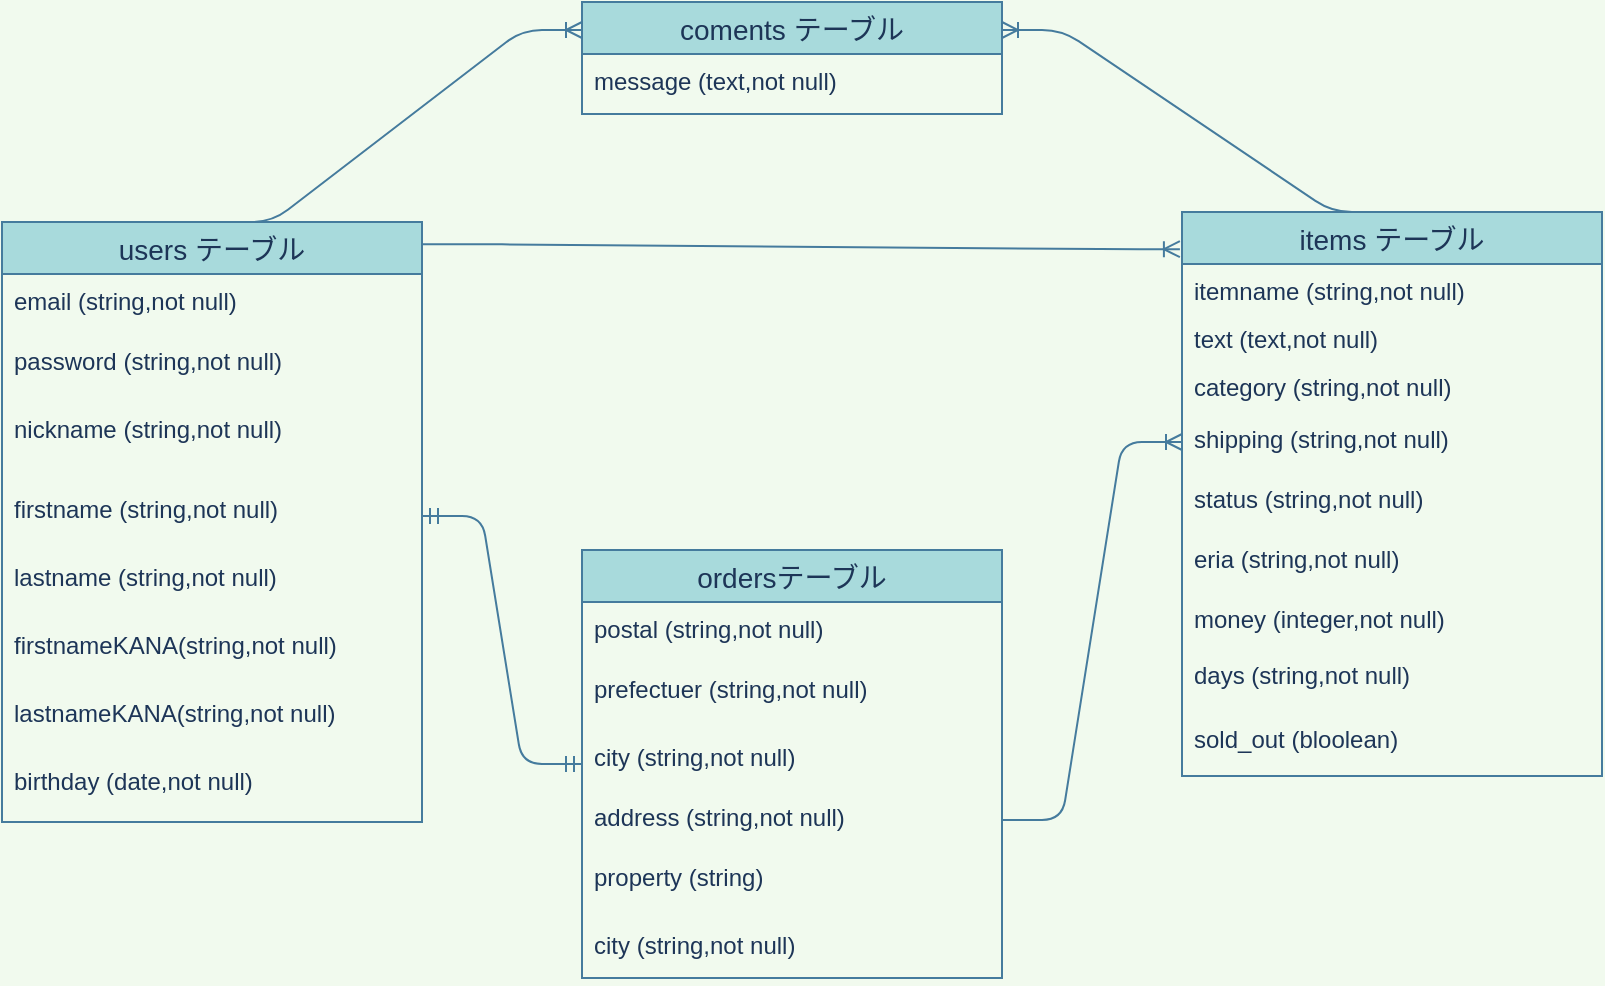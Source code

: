 <mxfile version="14.2.4" type="embed">
    <diagram id="bRmcvwh7t8PvK6FbuVnr" name="ページ1">
        <mxGraphModel dx="2007" dy="551" grid="1" gridSize="10" guides="1" tooltips="1" connect="1" arrows="1" fold="1" page="1" pageScale="1" pageWidth="827" pageHeight="1169" background="#F1FAEE" math="0" shadow="0">
            <root>
                <mxCell id="0"/>
                <mxCell id="1" parent="0"/>
                <mxCell id="16" value="users テーブル" style="swimlane;fontStyle=0;childLayout=stackLayout;horizontal=1;startSize=26;horizontalStack=0;resizeParent=1;resizeParentMax=0;resizeLast=0;collapsible=1;marginBottom=0;align=center;fontSize=14;fillColor=#A8DADC;strokeColor=#457B9D;fontColor=#1D3557;" parent="1" vertex="1">
                    <mxGeometry x="-80" y="180" width="210" height="300" as="geometry"/>
                </mxCell>
                <mxCell id="17" value="email (string,not null)&#10;" style="text;strokeColor=none;fillColor=none;spacingLeft=4;spacingRight=4;overflow=hidden;rotatable=0;points=[[0,0.5],[1,0.5]];portConstraint=eastwest;fontSize=12;fontColor=#1D3557;" parent="16" vertex="1">
                    <mxGeometry y="26" width="210" height="30" as="geometry"/>
                </mxCell>
                <mxCell id="26" value="password (string,not null)" style="text;strokeColor=none;fillColor=none;spacingLeft=4;spacingRight=4;overflow=hidden;rotatable=0;points=[[0,0.5],[1,0.5]];portConstraint=eastwest;fontSize=12;fontColor=#1D3557;" parent="16" vertex="1">
                    <mxGeometry y="56" width="210" height="34" as="geometry"/>
                </mxCell>
                <mxCell id="27" value="nickname (string,not null)" style="text;strokeColor=none;fillColor=none;spacingLeft=4;spacingRight=4;overflow=hidden;rotatable=0;points=[[0,0.5],[1,0.5]];portConstraint=eastwest;fontSize=12;fontColor=#1D3557;" parent="16" vertex="1">
                    <mxGeometry y="90" width="210" height="40" as="geometry"/>
                </mxCell>
                <mxCell id="29" value="firstname (string,not null)" style="text;strokeColor=none;fillColor=none;spacingLeft=4;spacingRight=4;overflow=hidden;rotatable=0;points=[[0,0.5],[1,0.5]];portConstraint=eastwest;fontSize=12;fontColor=#1D3557;" parent="16" vertex="1">
                    <mxGeometry y="130" width="210" height="34" as="geometry"/>
                </mxCell>
                <mxCell id="30" value="lastname (string,not null)" style="text;strokeColor=none;fillColor=none;spacingLeft=4;spacingRight=4;overflow=hidden;rotatable=0;points=[[0,0.5],[1,0.5]];portConstraint=eastwest;fontSize=12;fontColor=#1D3557;" parent="16" vertex="1">
                    <mxGeometry y="164" width="210" height="34" as="geometry"/>
                </mxCell>
                <mxCell id="19" value="firstnameKANA(string,not null)" style="text;strokeColor=none;fillColor=none;spacingLeft=4;spacingRight=4;overflow=hidden;rotatable=0;points=[[0,0.5],[1,0.5]];portConstraint=eastwest;fontSize=12;fontColor=#1D3557;" parent="16" vertex="1">
                    <mxGeometry y="198" width="210" height="34" as="geometry"/>
                </mxCell>
                <mxCell id="39" value="lastnameKANA(string,not null)" style="text;strokeColor=none;fillColor=none;spacingLeft=4;spacingRight=4;overflow=hidden;rotatable=0;points=[[0,0.5],[1,0.5]];portConstraint=eastwest;fontSize=12;fontColor=#1D3557;" parent="16" vertex="1">
                    <mxGeometry y="232" width="210" height="34" as="geometry"/>
                </mxCell>
                <mxCell id="28" value="birthday (date,not null)" style="text;strokeColor=none;fillColor=none;spacingLeft=4;spacingRight=4;overflow=hidden;rotatable=0;points=[[0,0.5],[1,0.5]];portConstraint=eastwest;fontSize=12;fontColor=#1D3557;" parent="16" vertex="1">
                    <mxGeometry y="266" width="210" height="34" as="geometry"/>
                </mxCell>
                <mxCell id="49" value="" style="edgeStyle=entityRelationEdgeStyle;fontSize=12;html=1;endArrow=ERoneToMany;entryX=-0.005;entryY=0.066;entryDx=0;entryDy=0;entryPerimeter=0;exitX=1;exitY=0.037;exitDx=0;exitDy=0;exitPerimeter=0;strokeColor=#457B9D;fontColor=#1D3557;labelBackgroundColor=#F1FAEE;" parent="1" source="16" target="40" edge="1">
                    <mxGeometry width="100" height="100" relative="1" as="geometry">
                        <mxPoint x="380" y="110" as="sourcePoint"/>
                        <mxPoint x="510" y="160" as="targetPoint"/>
                    </mxGeometry>
                </mxCell>
                <object label="items テーブル" id="40">
                    <mxCell style="swimlane;fontStyle=0;childLayout=stackLayout;horizontal=1;startSize=26;horizontalStack=0;resizeParent=1;resizeParentMax=0;resizeLast=0;collapsible=1;marginBottom=0;align=center;fontSize=14;direction=east;fillColor=#A8DADC;strokeColor=#457B9D;fontColor=#1D3557;" parent="1" vertex="1">
                        <mxGeometry x="510" y="175" width="210" height="282" as="geometry">
                            <mxRectangle x="560" y="40" width="120" height="26" as="alternateBounds"/>
                        </mxGeometry>
                    </mxCell>
                </object>
                <mxCell id="41" value="itemname (string,not null)&#10;" style="text;strokeColor=none;fillColor=none;spacingLeft=4;spacingRight=4;overflow=hidden;rotatable=0;points=[[0,0.5],[1,0.5]];portConstraint=eastwest;fontSize=12;fontColor=#1D3557;" parent="40" vertex="1">
                    <mxGeometry y="26" width="210" height="24" as="geometry"/>
                </mxCell>
                <mxCell id="42" value="text (text,not null)" style="text;strokeColor=none;fillColor=none;spacingLeft=4;spacingRight=4;overflow=hidden;rotatable=0;points=[[0,0.5],[1,0.5]];portConstraint=eastwest;fontSize=12;fontColor=#1D3557;" parent="40" vertex="1">
                    <mxGeometry y="50" width="210" height="24" as="geometry"/>
                </mxCell>
                <mxCell id="43" value="category (string,not null)" style="text;strokeColor=none;fillColor=none;spacingLeft=4;spacingRight=4;overflow=hidden;rotatable=0;points=[[0,0.5],[1,0.5]];portConstraint=eastwest;fontSize=12;fontColor=#1D3557;" parent="40" vertex="1">
                    <mxGeometry y="74" width="210" height="26" as="geometry"/>
                </mxCell>
                <mxCell id="44" value="shipping (string,not null)" style="text;strokeColor=none;fillColor=none;spacingLeft=4;spacingRight=4;overflow=hidden;rotatable=0;points=[[0,0.5],[1,0.5]];portConstraint=eastwest;fontSize=12;fontColor=#1D3557;" parent="40" vertex="1">
                    <mxGeometry y="100" width="210" height="30" as="geometry"/>
                </mxCell>
                <mxCell id="45" value="status (string,not null)" style="text;strokeColor=none;fillColor=none;spacingLeft=4;spacingRight=4;overflow=hidden;rotatable=0;points=[[0,0.5],[1,0.5]];portConstraint=eastwest;fontSize=12;fontColor=#1D3557;" parent="40" vertex="1">
                    <mxGeometry y="130" width="210" height="30" as="geometry"/>
                </mxCell>
                <mxCell id="46" value="eria (string,not null)" style="text;strokeColor=none;fillColor=none;spacingLeft=4;spacingRight=4;overflow=hidden;rotatable=0;points=[[0,0.5],[1,0.5]];portConstraint=eastwest;fontSize=12;fontColor=#1D3557;" parent="40" vertex="1">
                    <mxGeometry y="160" width="210" height="30" as="geometry"/>
                </mxCell>
                <mxCell id="48" value="money (integer,not null)" style="text;strokeColor=none;fillColor=none;spacingLeft=4;spacingRight=4;overflow=hidden;rotatable=0;points=[[0,0.5],[1,0.5]];portConstraint=eastwest;fontSize=12;fontColor=#1D3557;labelBackgroundColor=none;" parent="40" vertex="1">
                    <mxGeometry y="190" width="210" height="28" as="geometry"/>
                </mxCell>
                <mxCell id="83" value="days (string,not null)" style="text;strokeColor=none;fillColor=none;spacingLeft=4;spacingRight=4;overflow=hidden;rotatable=0;points=[[0,0.5],[1,0.5]];portConstraint=eastwest;fontSize=12;fontColor=#1D3557;" vertex="1" parent="40">
                    <mxGeometry y="218" width="210" height="32" as="geometry"/>
                </mxCell>
                <mxCell id="47" value="sold_out (bloolean)" style="text;strokeColor=none;fillColor=none;spacingLeft=4;spacingRight=4;overflow=hidden;rotatable=0;points=[[0,0.5],[1,0.5]];portConstraint=eastwest;fontSize=12;fontColor=#1D3557;" parent="40" vertex="1">
                    <mxGeometry y="250" width="210" height="32" as="geometry"/>
                </mxCell>
                <mxCell id="51" value="coments テーブル" style="swimlane;fontStyle=0;childLayout=stackLayout;horizontal=1;startSize=26;horizontalStack=0;resizeParent=1;resizeParentMax=0;resizeLast=0;collapsible=1;marginBottom=0;align=center;fontSize=14;fillColor=#A8DADC;strokeColor=#457B9D;fontColor=#1D3557;" parent="1" vertex="1">
                    <mxGeometry x="210" y="70" width="210" height="56" as="geometry"/>
                </mxCell>
                <mxCell id="52" value="message (text,not null)&#10;" style="text;strokeColor=none;fillColor=none;spacingLeft=4;spacingRight=4;overflow=hidden;rotatable=0;points=[[0,0.5],[1,0.5]];portConstraint=eastwest;fontSize=12;fontColor=#1D3557;" parent="51" vertex="1">
                    <mxGeometry y="26" width="210" height="30" as="geometry"/>
                </mxCell>
                <mxCell id="59" value="" style="edgeStyle=entityRelationEdgeStyle;fontSize=12;html=1;endArrow=ERoneToMany;exitX=0.5;exitY=0;exitDx=0;exitDy=0;entryX=0;entryY=0.25;entryDx=0;entryDy=0;strokeColor=#457B9D;fontColor=#1D3557;labelBackgroundColor=#F1FAEE;" parent="1" source="16" target="51" edge="1">
                    <mxGeometry width="100" height="100" relative="1" as="geometry">
                        <mxPoint x="380" y="320" as="sourcePoint"/>
                        <mxPoint x="330" y="400" as="targetPoint"/>
                    </mxGeometry>
                </mxCell>
                <mxCell id="60" value="" style="edgeStyle=entityRelationEdgeStyle;fontSize=12;html=1;endArrow=ERoneToMany;exitX=0.5;exitY=0;exitDx=0;exitDy=0;entryX=1;entryY=0.25;entryDx=0;entryDy=0;strokeColor=#457B9D;fontColor=#1D3557;labelBackgroundColor=#F1FAEE;" parent="1" source="40" target="51" edge="1">
                    <mxGeometry width="100" height="100" relative="1" as="geometry">
                        <mxPoint x="400" y="290" as="sourcePoint"/>
                        <mxPoint x="500" y="190" as="targetPoint"/>
                    </mxGeometry>
                </mxCell>
                <mxCell id="69" value="ordersテーブル" style="swimlane;fontStyle=0;childLayout=stackLayout;horizontal=1;startSize=26;horizontalStack=0;resizeParent=1;resizeParentMax=0;resizeLast=0;collapsible=1;marginBottom=0;align=center;fontSize=14;fillColor=#A8DADC;fontColor=#1D3557;labelBorderColor=none;strokeColor=#457B9D;" parent="1" vertex="1">
                    <mxGeometry x="210" y="344" width="210" height="214" as="geometry"/>
                </mxCell>
                <mxCell id="70" value="postal (string,not null)&#10;" style="text;strokeColor=none;fillColor=none;spacingLeft=4;spacingRight=4;overflow=hidden;rotatable=0;points=[[0,0.5],[1,0.5]];portConstraint=eastwest;fontSize=12;fontColor=#1D3557;" parent="69" vertex="1">
                    <mxGeometry y="26" width="210" height="30" as="geometry"/>
                </mxCell>
                <mxCell id="71" value="prefectuer (string,not null)" style="text;strokeColor=none;fillColor=none;spacingLeft=4;spacingRight=4;overflow=hidden;rotatable=0;points=[[0,0.5],[1,0.5]];portConstraint=eastwest;fontSize=12;fontColor=#1D3557;labelBorderColor=none;" parent="69" vertex="1">
                    <mxGeometry y="56" width="210" height="34" as="geometry"/>
                </mxCell>
                <mxCell id="72" value="city (string,not null)" style="text;strokeColor=none;fillColor=none;spacingLeft=4;spacingRight=4;overflow=hidden;rotatable=0;points=[[0,0.5],[1,0.5]];portConstraint=eastwest;fontSize=12;fontColor=#1D3557;" parent="69" vertex="1">
                    <mxGeometry y="90" width="210" height="30" as="geometry"/>
                </mxCell>
                <mxCell id="73" value="address (string,not null)" style="text;strokeColor=none;fillColor=none;spacingLeft=4;spacingRight=4;overflow=hidden;rotatable=0;points=[[0,0.5],[1,0.5]];portConstraint=eastwest;fontSize=12;fontColor=#1D3557;" parent="69" vertex="1">
                    <mxGeometry y="120" width="210" height="30" as="geometry"/>
                </mxCell>
                <mxCell id="75" value="property (string)" style="text;strokeColor=none;fillColor=none;spacingLeft=4;spacingRight=4;overflow=hidden;rotatable=0;points=[[0,0.5],[1,0.5]];portConstraint=eastwest;fontSize=12;fontColor=#1D3557;" parent="69" vertex="1">
                    <mxGeometry y="150" width="210" height="34" as="geometry"/>
                </mxCell>
                <mxCell id="81" value="city (string,not null)" style="text;strokeColor=none;fillColor=none;spacingLeft=4;spacingRight=4;overflow=hidden;rotatable=0;points=[[0,0.5],[1,0.5]];portConstraint=eastwest;fontSize=12;fontColor=#1D3557;" parent="69" vertex="1">
                    <mxGeometry y="184" width="210" height="30" as="geometry"/>
                </mxCell>
                <mxCell id="80" value="" style="edgeStyle=entityRelationEdgeStyle;fontSize=12;html=1;endArrow=ERmandOne;startArrow=ERmandOne;strokeColor=#457B9D;fillColor=#A8DADC;entryX=1;entryY=0.5;entryDx=0;entryDy=0;" parent="1" source="69" target="29" edge="1">
                    <mxGeometry width="100" height="100" relative="1" as="geometry">
                        <mxPoint x="90" y="360" as="sourcePoint"/>
                        <mxPoint x="200" y="130" as="targetPoint"/>
                    </mxGeometry>
                </mxCell>
                <mxCell id="82" value="" style="edgeStyle=entityRelationEdgeStyle;fontSize=12;html=1;endArrow=ERoneToMany;entryX=0;entryY=0.5;entryDx=0;entryDy=0;exitX=1;exitY=0.5;exitDx=0;exitDy=0;strokeColor=#457B9D;fontColor=#1D3557;labelBackgroundColor=#F1FAEE;" parent="1" source="73" target="44" edge="1">
                    <mxGeometry width="100" height="100" relative="1" as="geometry">
                        <mxPoint x="140" y="201.1" as="sourcePoint"/>
                        <mxPoint x="658.95" y="356.5" as="targetPoint"/>
                    </mxGeometry>
                </mxCell>
            </root>
        </mxGraphModel>
    </diagram>
</mxfile>